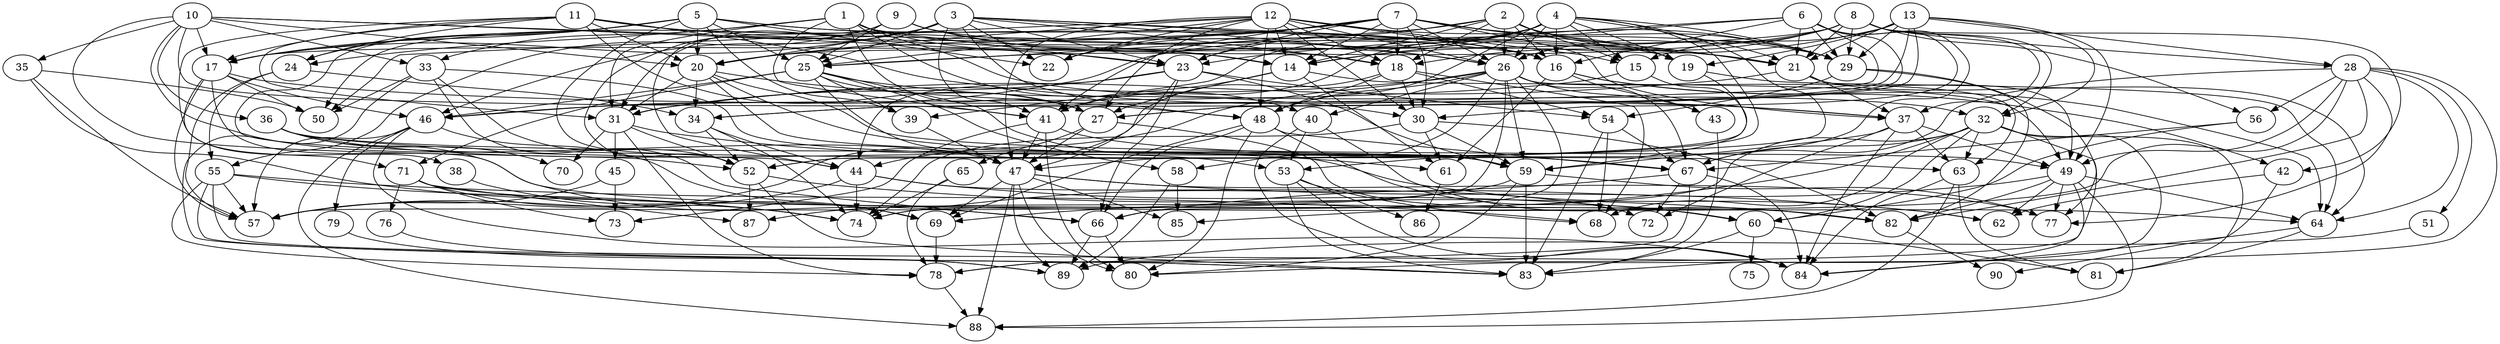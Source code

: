// DAG automatically generated by daggen at Wed Apr 12 12:23:25 2017
// ./daggen --dot -n 90 --jump=3 --fat=0.6 --regularity=0.6 --density=0.6 
digraph G {
  1 [size="28991029248", alpha="0.18"]
  1 -> 14 [size ="75497472"]
  1 -> 19 [size ="75497472"]
  1 -> 23 [size ="75497472"]
  1 -> 24 [size ="75497472"]
  1 -> 27 [size ="75497472"]
  1 -> 31 [size ="75497472"]
  1 -> 32 [size ="75497472"]
  1 -> 33 [size ="75497472"]
  1 -> 40 [size ="75497472"]
  1 -> 41 [size ="75497472"]
  2 [size="11065461563", alpha="0.12"]
  2 -> 14 [size ="411041792"]
  2 -> 15 [size ="411041792"]
  2 -> 16 [size ="411041792"]
  2 -> 18 [size ="411041792"]
  2 -> 21 [size ="411041792"]
  2 -> 23 [size ="411041792"]
  2 -> 25 [size ="411041792"]
  2 -> 26 [size ="411041792"]
  2 -> 29 [size ="411041792"]
  3 [size="231928233984", alpha="0.02"]
  3 -> 16 [size ="301989888"]
  3 -> 17 [size ="301989888"]
  3 -> 18 [size ="301989888"]
  3 -> 20 [size ="301989888"]
  3 -> 21 [size ="301989888"]
  3 -> 22 [size ="301989888"]
  3 -> 23 [size ="301989888"]
  3 -> 25 [size ="301989888"]
  3 -> 26 [size ="301989888"]
  3 -> 31 [size ="301989888"]
  3 -> 41 [size ="301989888"]
  3 -> 46 [size ="301989888"]
  3 -> 48 [size ="301989888"]
  4 [size="1073741824000", alpha="0.02"]
  4 -> 15 [size ="838860800"]
  4 -> 16 [size ="838860800"]
  4 -> 19 [size ="838860800"]
  4 -> 20 [size ="838860800"]
  4 -> 21 [size ="838860800"]
  4 -> 22 [size ="838860800"]
  4 -> 26 [size ="838860800"]
  4 -> 29 [size ="838860800"]
  4 -> 39 [size ="838860800"]
  4 -> 41 [size ="838860800"]
  4 -> 46 [size ="838860800"]
  4 -> 47 [size ="838860800"]
  4 -> 48 [size ="838860800"]
  4 -> 52 [size ="838860800"]
  5 [size="549755813888", alpha="0.07"]
  5 -> 16 [size ="536870912"]
  5 -> 17 [size ="536870912"]
  5 -> 20 [size ="536870912"]
  5 -> 21 [size ="536870912"]
  5 -> 22 [size ="536870912"]
  5 -> 24 [size ="536870912"]
  5 -> 25 [size ="536870912"]
  5 -> 39 [size ="536870912"]
  5 -> 44 [size ="536870912"]
  5 -> 50 [size ="536870912"]
  5 -> 52 [size ="536870912"]
  6 [size="601044972167", alpha="0.04"]
  6 -> 14 [size ="411041792"]
  6 -> 16 [size ="411041792"]
  6 -> 21 [size ="411041792"]
  6 -> 23 [size ="411041792"]
  6 -> 27 [size ="411041792"]
  6 -> 29 [size ="411041792"]
  6 -> 30 [size ="411041792"]
  6 -> 34 [size ="411041792"]
  6 -> 53 [size ="411041792"]
  7 [size="68719476736", alpha="0.03"]
  7 -> 14 [size ="134217728"]
  7 -> 17 [size ="134217728"]
  7 -> 18 [size ="134217728"]
  7 -> 19 [size ="134217728"]
  7 -> 20 [size ="134217728"]
  7 -> 21 [size ="134217728"]
  7 -> 22 [size ="134217728"]
  7 -> 23 [size ="134217728"]
  7 -> 26 [size ="134217728"]
  7 -> 29 [size ="134217728"]
  7 -> 30 [size ="134217728"]
  7 -> 37 [size ="134217728"]
  7 -> 41 [size ="134217728"]
  8 [size="8643032365", alpha="0.05"]
  8 -> 17 [size ="33554432"]
  8 -> 18 [size ="33554432"]
  8 -> 21 [size ="33554432"]
  8 -> 25 [size ="33554432"]
  8 -> 26 [size ="33554432"]
  8 -> 28 [size ="33554432"]
  8 -> 29 [size ="33554432"]
  8 -> 32 [size ="33554432"]
  8 -> 37 [size ="33554432"]
  8 -> 42 [size ="33554432"]
  8 -> 56 [size ="33554432"]
  9 [size="654474342225", alpha="0.04"]
  9 -> 14 [size ="411041792"]
  9 -> 25 [size ="411041792"]
  9 -> 26 [size ="411041792"]
  9 -> 29 [size ="411041792"]
  9 -> 44 [size ="411041792"]
  9 -> 52 [size ="411041792"]
  9 -> 55 [size ="411041792"]
  10 [size="99500970600", alpha="0.15"]
  10 -> 14 [size ="134217728"]
  10 -> 17 [size ="134217728"]
  10 -> 20 [size ="134217728"]
  10 -> 23 [size ="134217728"]
  10 -> 33 [size ="134217728"]
  10 -> 35 [size ="134217728"]
  10 -> 36 [size ="134217728"]
  10 -> 41 [size ="134217728"]
  10 -> 47 [size ="134217728"]
  10 -> 52 [size ="134217728"]
  11 [size="9300081548", alpha="0.08"]
  11 -> 16 [size ="209715200"]
  11 -> 17 [size ="209715200"]
  11 -> 18 [size ="209715200"]
  11 -> 20 [size ="209715200"]
  11 -> 24 [size ="209715200"]
  11 -> 27 [size ="209715200"]
  11 -> 31 [size ="209715200"]
  11 -> 37 [size ="209715200"]
  11 -> 38 [size ="209715200"]
  12 [size="326477110935", alpha="0.03"]
  12 -> 14 [size ="209715200"]
  12 -> 15 [size ="209715200"]
  12 -> 16 [size ="209715200"]
  12 -> 18 [size ="209715200"]
  12 -> 20 [size ="209715200"]
  12 -> 22 [size ="209715200"]
  12 -> 25 [size ="209715200"]
  12 -> 26 [size ="209715200"]
  12 -> 27 [size ="209715200"]
  12 -> 29 [size ="209715200"]
  12 -> 30 [size ="209715200"]
  12 -> 47 [size ="209715200"]
  12 -> 48 [size ="209715200"]
  12 -> 50 [size ="209715200"]
  13 [size="1073741824000", alpha="0.09"]
  13 -> 14 [size ="838860800"]
  13 -> 15 [size ="838860800"]
  13 -> 19 [size ="838860800"]
  13 -> 21 [size ="838860800"]
  13 -> 27 [size ="838860800"]
  13 -> 28 [size ="838860800"]
  13 -> 29 [size ="838860800"]
  13 -> 32 [size ="838860800"]
  13 -> 34 [size ="838860800"]
  13 -> 49 [size ="838860800"]
  14 [size="353923541323", alpha="0.19"]
  14 -> 27 [size ="411041792"]
  14 -> 41 [size ="411041792"]
  14 -> 49 [size ="411041792"]
  14 -> 61 [size ="411041792"]
  15 [size="20671906478", alpha="0.13"]
  15 -> 46 [size ="411041792"]
  15 -> 59 [size ="411041792"]
  16 [size="26694876808", alpha="0.08"]
  16 -> 42 [size ="679477248"]
  16 -> 43 [size ="679477248"]
  16 -> 61 [size ="679477248"]
  16 -> 64 [size ="679477248"]
  17 [size="231928233984", alpha="0.17"]
  17 -> 37 [size ="301989888"]
  17 -> 46 [size ="301989888"]
  17 -> 50 [size ="301989888"]
  17 -> 57 [size ="301989888"]
  17 -> 64 [size ="301989888"]
  17 -> 71 [size ="301989888"]
  18 [size="231928233984", alpha="0.18"]
  18 -> 30 [size ="301989888"]
  18 -> 48 [size ="301989888"]
  18 -> 54 [size ="301989888"]
  18 -> 57 [size ="301989888"]
  18 -> 68 [size ="301989888"]
  19 [size="8589934592", alpha="0.08"]
  19 -> 52 [size ="33554432"]
  19 -> 64 [size ="33554432"]
  20 [size="15996503134", alpha="0.07"]
  20 -> 31 [size ="301989888"]
  20 -> 34 [size ="301989888"]
  20 -> 48 [size ="301989888"]
  20 -> 49 [size ="301989888"]
  20 -> 59 [size ="301989888"]
  20 -> 67 [size ="301989888"]
  21 [size="147907478718", alpha="0.05"]
  21 -> 31 [size ="411041792"]
  21 -> 37 [size ="411041792"]
  21 -> 49 [size ="411041792"]
  21 -> 64 [size ="411041792"]
  22 [size="368293445632", alpha="0.03"]
  23 [size="1883368184", alpha="0.01"]
  23 -> 31 [size ="75497472"]
  23 -> 44 [size ="75497472"]
  23 -> 47 [size ="75497472"]
  23 -> 54 [size ="75497472"]
  23 -> 59 [size ="75497472"]
  23 -> 66 [size ="75497472"]
  24 [size="832835674664", alpha="0.08"]
  24 -> 34 [size ="679477248"]
  24 -> 55 [size ="679477248"]
  24 -> 57 [size ="679477248"]
  25 [size="891087330328", alpha="0.04"]
  25 -> 27 [size ="536870912"]
  25 -> 30 [size ="536870912"]
  25 -> 39 [size ="536870912"]
  25 -> 46 [size ="536870912"]
  25 -> 47 [size ="536870912"]
  25 -> 58 [size ="536870912"]
  25 -> 62 [size ="536870912"]
  25 -> 71 [size ="536870912"]
  26 [size="134217728000", alpha="0.08"]
  26 -> 31 [size ="209715200"]
  26 -> 40 [size ="209715200"]
  26 -> 43 [size ="209715200"]
  26 -> 44 [size ="209715200"]
  26 -> 48 [size ="209715200"]
  26 -> 57 [size ="209715200"]
  26 -> 58 [size ="209715200"]
  26 -> 59 [size ="209715200"]
  26 -> 63 [size ="209715200"]
  26 -> 66 [size ="209715200"]
  26 -> 67 [size ="209715200"]
  27 [size="100373053812", alpha="0.15"]
  27 -> 47 [size ="134217728"]
  27 -> 60 [size ="134217728"]
  27 -> 65 [size ="134217728"]
  28 [size="50578595798", alpha="0.16"]
  28 -> 49 [size ="75497472"]
  28 -> 51 [size ="75497472"]
  28 -> 56 [size ="75497472"]
  28 -> 64 [size ="75497472"]
  28 -> 67 [size ="75497472"]
  28 -> 77 [size ="75497472"]
  28 -> 80 [size ="75497472"]
  28 -> 82 [size ="75497472"]
  28 -> 85 [size ="75497472"]
  29 [size="17427045654", alpha="0.01"]
  29 -> 54 [size ="301989888"]
  29 -> 77 [size ="301989888"]
  29 -> 82 [size ="301989888"]
  30 [size="4313787200", alpha="0.11"]
  30 -> 59 [size ="209715200"]
  30 -> 61 [size ="209715200"]
  30 -> 74 [size ="209715200"]
  30 -> 82 [size ="209715200"]
  31 [size="473979867351", alpha="0.08"]
  31 -> 45 [size ="301989888"]
  31 -> 52 [size ="301989888"]
  31 -> 61 [size ="301989888"]
  31 -> 70 [size ="301989888"]
  31 -> 78 [size ="301989888"]
  32 [size="3586515887", alpha="0.08"]
  32 -> 60 [size ="411041792"]
  32 -> 63 [size ="411041792"]
  32 -> 67 [size ="411041792"]
  32 -> 68 [size ="411041792"]
  32 -> 69 [size ="411041792"]
  32 -> 74 [size ="411041792"]
  32 -> 78 [size ="411041792"]
  32 -> 81 [size ="411041792"]
  32 -> 83 [size ="411041792"]
  33 [size="8589934592", alpha="0.07"]
  33 -> 50 [size ="33554432"]
  33 -> 52 [size ="33554432"]
  33 -> 59 [size ="33554432"]
  33 -> 66 [size ="33554432"]
  33 -> 83 [size ="33554432"]
  34 [size="861409192288", alpha="0.02"]
  34 -> 44 [size ="679477248"]
  34 -> 52 [size ="679477248"]
  34 -> 74 [size ="679477248"]
  35 [size="2881209662", alpha="0.07"]
  35 -> 50 [size ="75497472"]
  35 -> 57 [size ="75497472"]
  35 -> 74 [size ="75497472"]
  36 [size="50740610644", alpha="0.08"]
  36 -> 53 [size ="838860800"]
  36 -> 59 [size ="838860800"]
  36 -> 63 [size ="838860800"]
  36 -> 66 [size ="838860800"]
  36 -> 70 [size ="838860800"]
  37 [size="782757789696", alpha="0.03"]
  37 -> 49 [size ="679477248"]
  37 -> 59 [size ="679477248"]
  37 -> 63 [size ="679477248"]
  37 -> 72 [size ="679477248"]
  37 -> 84 [size ="679477248"]
  38 [size="8969520286", alpha="0.19"]
  38 -> 69 [size ="209715200"]
  39 [size="270682956318", alpha="0.05"]
  39 -> 47 [size ="411041792"]
  40 [size="43459571088", alpha="0.07"]
  40 -> 53 [size ="134217728"]
  40 -> 82 [size ="134217728"]
  40 -> 84 [size ="134217728"]
  41 [size="8589934592", alpha="0.18"]
  41 -> 47 [size ="33554432"]
  41 -> 67 [size ="33554432"]
  41 -> 73 [size ="33554432"]
  41 -> 80 [size ="33554432"]
  42 [size="28347327931", alpha="0.02"]
  42 -> 62 [size ="838860800"]
  42 -> 90 [size ="838860800"]
  43 [size="1245839279256", alpha="0.18"]
  43 -> 83 [size ="838860800"]
  44 [size="28393128541", alpha="0.12"]
  44 -> 57 [size ="679477248"]
  44 -> 60 [size ="679477248"]
  44 -> 72 [size ="679477248"]
  44 -> 74 [size ="679477248"]
  45 [size="890147776560", alpha="0.04"]
  45 -> 57 [size ="679477248"]
  45 -> 73 [size ="679477248"]
  46 [size="7669712030", alpha="0.19"]
  46 -> 57 [size ="209715200"]
  46 -> 69 [size ="209715200"]
  46 -> 79 [size ="209715200"]
  46 -> 84 [size ="209715200"]
  46 -> 88 [size ="209715200"]
  47 [size="782757789696", alpha="0.03"]
  47 -> 62 [size ="679477248"]
  47 -> 69 [size ="679477248"]
  47 -> 77 [size ="679477248"]
  47 -> 80 [size ="679477248"]
  47 -> 85 [size ="679477248"]
  47 -> 88 [size ="679477248"]
  47 -> 89 [size ="679477248"]
  48 [size="231928233984", alpha="0.13"]
  48 -> 60 [size ="301989888"]
  48 -> 66 [size ="301989888"]
  48 -> 67 [size ="301989888"]
  48 -> 69 [size ="301989888"]
  48 -> 80 [size ="301989888"]
  49 [size="1477016073", alpha="0.02"]
  49 -> 62 [size ="75497472"]
  49 -> 64 [size ="75497472"]
  49 -> 66 [size ="75497472"]
  49 -> 77 [size ="75497472"]
  49 -> 82 [size ="75497472"]
  49 -> 84 [size ="75497472"]
  49 -> 88 [size ="75497472"]
  50 [size="20804742200", alpha="0.13"]
  51 [size="9596474291", alpha="0.04"]
  51 -> 89 [size ="209715200"]
  52 [size="7706347982", alpha="0.01"]
  52 -> 82 [size ="134217728"]
  52 -> 83 [size ="134217728"]
  52 -> 87 [size ="134217728"]
  53 [size="368293445632", alpha="0.20"]
  53 -> 68 [size ="411041792"]
  53 -> 83 [size ="411041792"]
  53 -> 84 [size ="411041792"]
  53 -> 86 [size ="411041792"]
  54 [size="989361890", alpha="0.19"]
  54 -> 67 [size ="33554432"]
  54 -> 68 [size ="33554432"]
  54 -> 83 [size ="33554432"]
  55 [size="303260874277", alpha="0.08"]
  55 -> 57 [size ="679477248"]
  55 -> 68 [size ="679477248"]
  55 -> 74 [size ="679477248"]
  55 -> 78 [size ="679477248"]
  55 -> 83 [size ="679477248"]
  55 -> 84 [size ="679477248"]
  56 [size="1353538094", alpha="0.03"]
  56 -> 60 [size ="33554432"]
  56 -> 67 [size ="33554432"]
  57 [size="782757789696", alpha="0.09"]
  58 [size="2583724684", alpha="0.10"]
  58 -> 85 [size ="75497472"]
  58 -> 89 [size ="75497472"]
  59 [size="82068227110", alpha="0.08"]
  59 -> 77 [size ="75497472"]
  59 -> 80 [size ="75497472"]
  59 -> 83 [size ="75497472"]
  59 -> 87 [size ="75497472"]
  60 [size="386230298801", alpha="0.04"]
  60 -> 75 [size ="411041792"]
  60 -> 81 [size ="411041792"]
  60 -> 83 [size ="411041792"]
  61 [size="1659383390", alpha="0.04"]
  61 -> 86 [size ="33554432"]
  62 [size="28991029248", alpha="0.19"]
  63 [size="64118405676", alpha="0.07"]
  63 -> 81 [size ="134217728"]
  63 -> 84 [size ="134217728"]
  63 -> 88 [size ="134217728"]
  64 [size="19080066188", alpha="0.11"]
  64 -> 81 [size ="679477248"]
  64 -> 84 [size ="679477248"]
  65 [size="1073741824000", alpha="0.01"]
  65 -> 74 [size ="838860800"]
  65 -> 78 [size ="838860800"]
  66 [size="28991029248", alpha="0.07"]
  66 -> 80 [size ="75497472"]
  66 -> 89 [size ="75497472"]
  67 [size="15174742060", alpha="0.08"]
  67 -> 72 [size ="679477248"]
  67 -> 74 [size ="679477248"]
  67 -> 78 [size ="679477248"]
  67 -> 84 [size ="679477248"]
  68 [size="549755813888", alpha="0.17"]
  69 [size="45176248912", alpha="0.02"]
  69 -> 78 [size ="838860800"]
  70 [size="433728830565", alpha="0.06"]
  71 [size="134217728000", alpha="0.04"]
  71 -> 73 [size ="209715200"]
  71 -> 74 [size ="209715200"]
  71 -> 76 [size ="209715200"]
  71 -> 82 [size ="209715200"]
  71 -> 87 [size ="209715200"]
  72 [size="549755813888", alpha="0.14"]
  73 [size="782757789696", alpha="0.00"]
  74 [size="1073741824000", alpha="0.16"]
  75 [size="231928233984", alpha="0.06"]
  76 [size="134217728000", alpha="0.07"]
  76 -> 89 [size ="209715200"]
  77 [size="224256544823", alpha="0.12"]
  78 [size="189507388287", alpha="0.17"]
  78 -> 88 [size ="209715200"]
  79 [size="803409166161", alpha="0.14"]
  79 -> 89 [size ="838860800"]
  80 [size="368293445632", alpha="0.08"]
  81 [size="368293445632", alpha="0.12"]
  82 [size="10731357937", alpha="0.17"]
  82 -> 90 [size ="209715200"]
  83 [size="27602545097", alpha="0.05"]
  84 [size="136935409832", alpha="0.01"]
  85 [size="3909040159", alpha="0.00"]
  86 [size="11494882848", alpha="0.09"]
  87 [size="2016187618", alpha="0.12"]
  88 [size="494798782764", alpha="0.08"]
  89 [size="368293445632", alpha="0.18"]
  90 [size="28991029248", alpha="0.02"]
}
